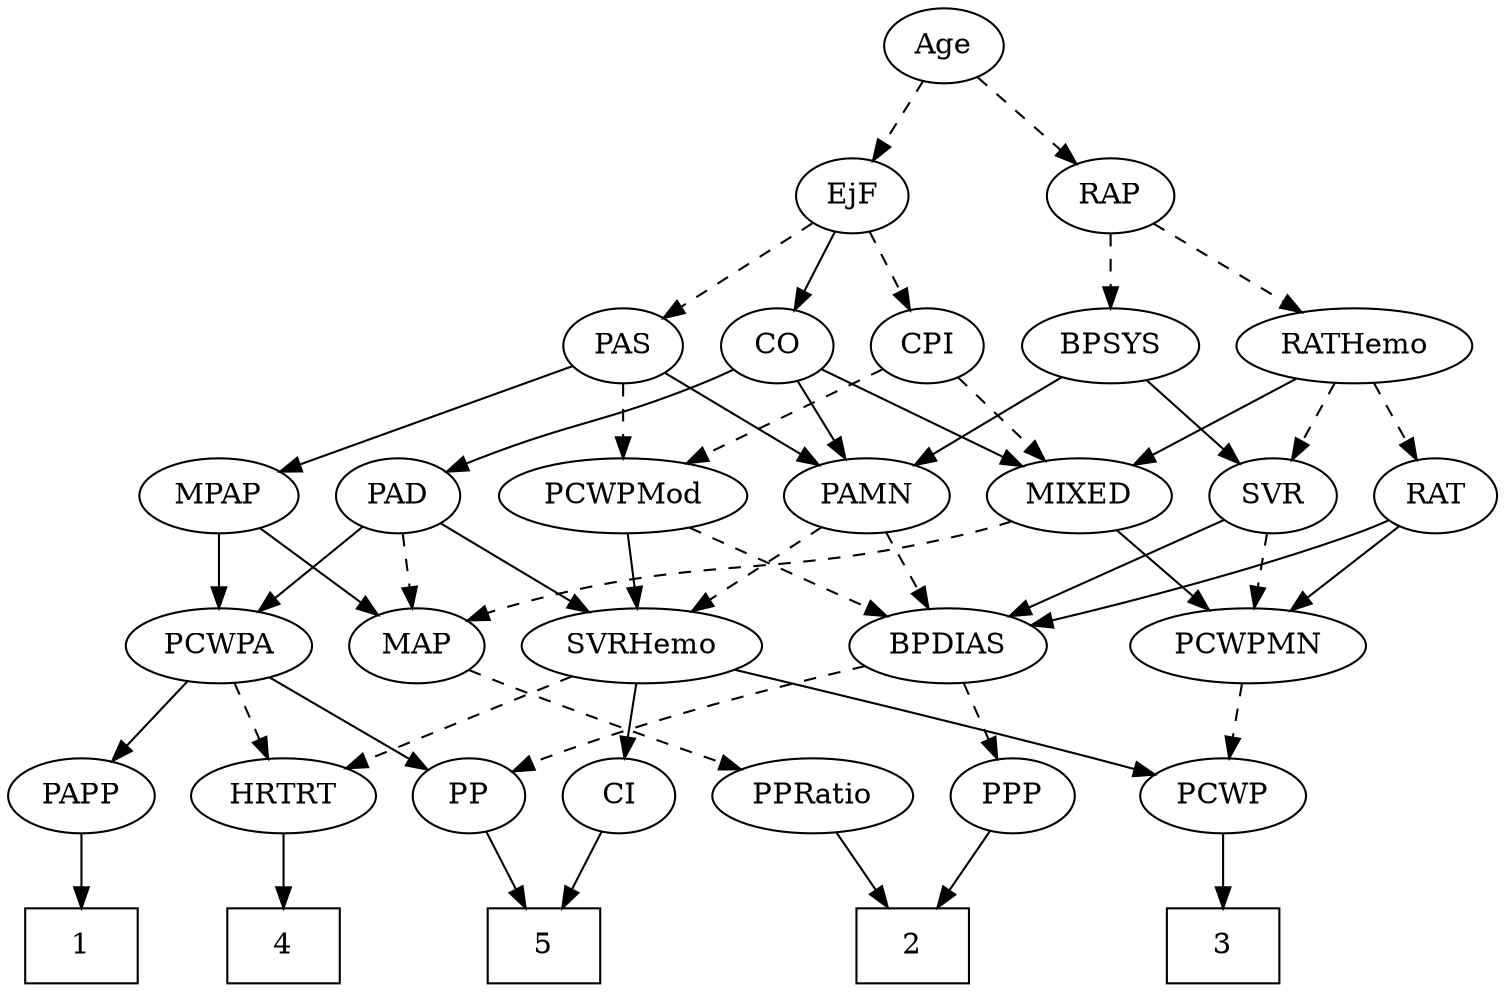 strict digraph {
	graph [bb="0,0,668.14,468"];
	node [label="\N"];
	1	[height=0.5,
		pos="31.847,18",
		shape=box,
		width=0.75];
	2	[height=0.5,
		pos="404.85,18",
		shape=box,
		width=0.75];
	3	[height=0.5,
		pos="541.85,18",
		shape=box,
		width=0.75];
	4	[height=0.5,
		pos="120.85,18",
		shape=box,
		width=0.75];
	5	[height=0.5,
		pos="241.85,18",
		shape=box,
		width=0.75];
	Age	[height=0.5,
		pos="429.85,450",
		width=0.75];
	EjF	[height=0.5,
		pos="388.85,378",
		width=0.75];
	Age -> EjF	[pos="e,398.3,395.15 420.34,432.76 415.32,424.19 409.05,413.49 403.43,403.9",
		style=dashed];
	RAP	[height=0.5,
		pos="507.85,378",
		width=0.77632];
	Age -> RAP	[pos="e,492.2,393.04 445.26,435.17 456.51,425.07 471.95,411.21 484.69,399.79",
		style=dashed];
	CO	[height=0.5,
		pos="352.85,306",
		width=0.75];
	EjF -> CO	[pos="e,361.15,323.15 380.5,360.76 376.14,352.28 370.7,341.71 365.81,332.2",
		style=solid];
	PAS	[height=0.5,
		pos="280.85,306",
		width=0.75];
	EjF -> PAS	[pos="e,299.44,319.05 370.04,364.81 352.85,353.67 327.23,337.06 307.85,324.5",
		style=dashed];
	CPI	[height=0.5,
		pos="424.85,306",
		width=0.75];
	EjF -> CPI	[pos="e,416.54,323.15 397.2,360.76 401.56,352.28 406.99,341.71 411.89,332.2",
		style=dashed];
	BPSYS	[height=0.5,
		pos="507.85,306",
		width=1.0471];
	RAP -> BPSYS	[pos="e,507.85,324.1 507.85,359.7 507.85,351.98 507.85,342.71 507.85,334.11",
		style=dashed];
	RATHemo	[height=0.5,
		pos="612.85,306",
		width=1.3721];
	RAP -> RATHemo	[pos="e,590.22,322.09 526.62,364.49 541.93,354.28 563.87,339.65 581.79,327.7",
		style=dashed];
	MIXED	[height=0.5,
		pos="481.85,234",
		width=1.1193];
	PCWPMN	[height=0.5,
		pos="554.85,162",
		width=1.3902];
	MIXED -> PCWPMN	[pos="e,538.19,178.98 498.05,217.46 507.65,208.26 519.99,196.42 530.72,186.13",
		style=solid];
	MAP	[height=0.5,
		pos="189.85,162",
		width=0.84854];
	MIXED -> MAP	[pos="e,213.21,173.97 451.66,221.92 445.18,219.77 438.33,217.67 431.85,216 343.54,193.26 317.25,206 229.85,180 227.44,179.28 224.99,178.47 \
222.54,177.59",
		style=dashed];
	MPAP	[height=0.5,
		pos="99.847,234",
		width=0.97491];
	PCWPA	[height=0.5,
		pos="99.847,162",
		width=1.1555];
	MPAP -> PCWPA	[pos="e,99.847,180.1 99.847,215.7 99.847,207.98 99.847,198.71 99.847,190.11",
		style=solid];
	MPAP -> MAP	[pos="e,172.14,176.77 118.5,218.5 131.67,208.25 149.49,194.39 164.02,183.09",
		style=solid];
	PAMN	[height=0.5,
		pos="386.85,234",
		width=1.011];
	BPSYS -> PAMN	[pos="e,409.81,248.28 484.8,291.67 466.05,280.82 439.38,265.39 418.6,253.37",
		style=solid];
	SVR	[height=0.5,
		pos="567.85,234",
		width=0.77632];
	BPSYS -> SVR	[pos="e,554.7,250.34 521.46,289.12 529.32,279.95 539.34,268.26 548.05,258.09",
		style=solid];
	PAD	[height=0.5,
		pos="181.85,234",
		width=0.79437];
	PAD -> PCWPA	[pos="e,117.84,178.36 165.25,218.83 153.86,209.11 138.51,196.01 125.55,184.94",
		style=solid];
	SVRHemo	[height=0.5,
		pos="288.85,162",
		width=1.3902];
	PAD -> SVRHemo	[pos="e,265.79,178.09 200.98,220.49 216.58,210.28 238.94,195.65 257.2,183.7",
		style=solid];
	PAD -> MAP	[pos="e,187.89,180.1 183.82,215.7 184.71,207.98 185.77,198.71 186.75,190.11",
		style=dashed];
	CO -> MIXED	[pos="e,457.09,248.43 373.29,293.91 393.36,283.02 424.33,266.21 448.06,253.33",
		style=solid];
	CO -> PAD	[pos="e,204.25,245.31 331.66,294.63 326.83,292.36 321.69,290.04 316.85,288 274.46,270.17 262.41,269.4 219.85,252 217.78,251.16 215.66,\
250.27 213.53,249.36",
		style=solid];
	CO -> PAMN	[pos="e,378.77,251.63 360.73,288.76 364.75,280.49 369.73,270.23 374.27,260.9",
		style=solid];
	PAS -> MPAP	[pos="e,127,245.5 257.92,296.13 227.4,284.33 173.06,263.31 136.74,249.27",
		style=solid];
	PAS -> PAMN	[pos="e,365.68,248.98 299.31,292.81 315.29,282.26 338.68,266.81 357.26,254.54",
		style=solid];
	PCWPMod	[height=0.5,
		pos="280.85,234",
		width=1.4443];
	PAS -> PCWPMod	[pos="e,280.85,252.1 280.85,287.7 280.85,279.98 280.85,270.71 280.85,262.11",
		style=dashed];
	PAMN -> SVRHemo	[pos="e,310.35,178.36 367.02,218.83 353.14,208.92 334.36,195.51 318.69,184.31",
		style=dashed];
	BPDIAS	[height=0.5,
		pos="422.85,162",
		width=1.1735];
	PAMN -> BPDIAS	[pos="e,414.13,179.96 395.38,216.41 399.58,208.25 404.73,198.22 409.44,189.07",
		style=dashed];
	RATHemo -> MIXED	[pos="e,506.86,248.37 586.02,290.67 565.72,279.82 537.69,264.84 515.82,253.15",
		style=solid];
	RAT	[height=0.5,
		pos="640.85,234",
		width=0.75827];
	RATHemo -> RAT	[pos="e,634.13,251.79 619.63,288.05 622.86,279.97 626.8,270.12 630.4,261.11",
		style=dashed];
	RATHemo -> SVR	[pos="e,578.13,250.99 602.18,288.41 596.67,279.83 589.83,269.19 583.71,259.67",
		style=dashed];
	CPI -> MIXED	[pos="e,468.71,251.13 437.22,289.81 444.55,280.8 454.02,269.18 462.34,258.95",
		style=dashed];
	CPI -> PCWPMod	[pos="e,309.65,249 403.6,294.67 381.34,283.85 345.93,266.64 318.84,253.47",
		style=dashed];
	RAT -> PCWPMN	[pos="e,574.08,178.65 624.27,219.5 612.27,209.74 595.8,196.33 581.91,185.02",
		style=solid];
	RAT -> BPDIAS	[pos="e,458.62,171.63 619.77,222.37 614.93,220.12 609.76,217.86 604.85,216 559.42,198.78 505.86,183.8 468.66,174.2",
		style=solid];
	SVR -> PCWPMN	[pos="e,558.06,180.28 564.7,216.05 563.27,208.35 561.54,199.03 559.93,190.36",
		style=dashed];
	SVR -> BPDIAS	[pos="e,449.64,175.94 546.14,222.52 523.1,211.4 486.31,193.64 458.91,180.41",
		style=solid];
	PCWPMod -> SVRHemo	[pos="e,286.89,180.1 282.82,215.7 283.71,207.98 284.77,198.71 285.75,190.11",
		style=solid];
	PCWPMod -> BPDIAS	[pos="e,396.08,176.2 309.58,218.83 331.9,207.83 362.99,192.51 386.95,180.7",
		style=dashed];
	PP	[height=0.5,
		pos="205.85,90",
		width=0.75];
	PCWPA -> PP	[pos="e,187.1,103.38 121.81,146.5 138.23,135.65 160.79,120.75 178.4,109.12",
		style=solid];
	PAPP	[height=0.5,
		pos="31.847,90",
		width=0.88464];
	PCWPA -> PAPP	[pos="e,46.749,106.34 84.417,145.12 75.424,135.86 63.931,124.03 53.985,113.79",
		style=solid];
	HRTRT	[height=0.5,
		pos="120.85,90",
		width=1.1013];
	PCWPA -> HRTRT	[pos="e,115.66,108.28 104.93,144.05 107.27,136.26 110.1,126.82 112.72,118.08",
		style=dashed];
	PCWP	[height=0.5,
		pos="541.85,90",
		width=0.97491];
	PCWPMN -> PCWP	[pos="e,545.02,108.1 551.63,143.7 550.2,135.98 548.48,126.71 546.88,118.11",
		style=dashed];
	SVRHemo -> PCWP	[pos="e,512.08,99.849 327.76,150.67 367.16,140.15 429.83,123.26 483.85,108 489.73,106.34 495.95,104.55 502.03,102.78",
		style=solid];
	CI	[height=0.5,
		pos="277.85,90",
		width=0.75];
	SVRHemo -> CI	[pos="e,280.53,108.1 286.13,143.7 284.92,135.98 283.46,126.71 282.11,118.11",
		style=solid];
	SVRHemo -> HRTRT	[pos="e,148.95,102.71 257.25,147.83 229.24,136.16 188.29,119.1 158.57,106.72",
		style=dashed];
	BPDIAS -> PP	[pos="e,226.93,101.63 386.93,152.25 350.01,142.86 291.13,126.72 241.85,108 240.01,107.3 238.13,106.55 236.25,105.76",
		style=dashed];
	PPP	[height=0.5,
		pos="447.85,90",
		width=0.75];
	BPDIAS -> PPP	[pos="e,441.85,107.79 428.9,144.05 431.75,136.06 435.23,126.33 438.42,117.4",
		style=dashed];
	PPRatio	[height=0.5,
		pos="362.85,90",
		width=1.1013];
	MAP -> PPRatio	[pos="e,333.71,102.39 213.92,150.66 219.16,148.44 224.68,146.13 229.85,144 261.58,130.94 297.76,116.55 324.37,106.07",
		style=dashed];
	PP -> 5	[pos="e,233.04,36.124 214.2,72.765 218.39,64.611 223.58,54.529 228.32,45.307",
		style=solid];
	PPP -> 2	[pos="e,415.47,36.292 438.09,73.116 432.98,64.801 426.6,54.41 420.8,44.963",
		style=solid];
	PPRatio -> 2	[pos="e,394.38,36.447 372.8,72.411 377.68,64.285 383.66,54.307 389.14,45.184",
		style=solid];
	PCWP -> 3	[pos="e,541.85,36.104 541.85,71.697 541.85,63.983 541.85,54.712 541.85,46.112",
		style=solid];
	CI -> 5	[pos="e,250.65,36.124 269.5,72.765 265.3,64.611 260.12,54.529 255.38,45.307",
		style=solid];
	PAPP -> 1	[pos="e,31.847,36.104 31.847,71.697 31.847,63.983 31.847,54.712 31.847,46.112",
		style=solid];
	HRTRT -> 4	[pos="e,120.85,36.104 120.85,71.697 120.85,63.983 120.85,54.712 120.85,46.112",
		style=solid];
}

